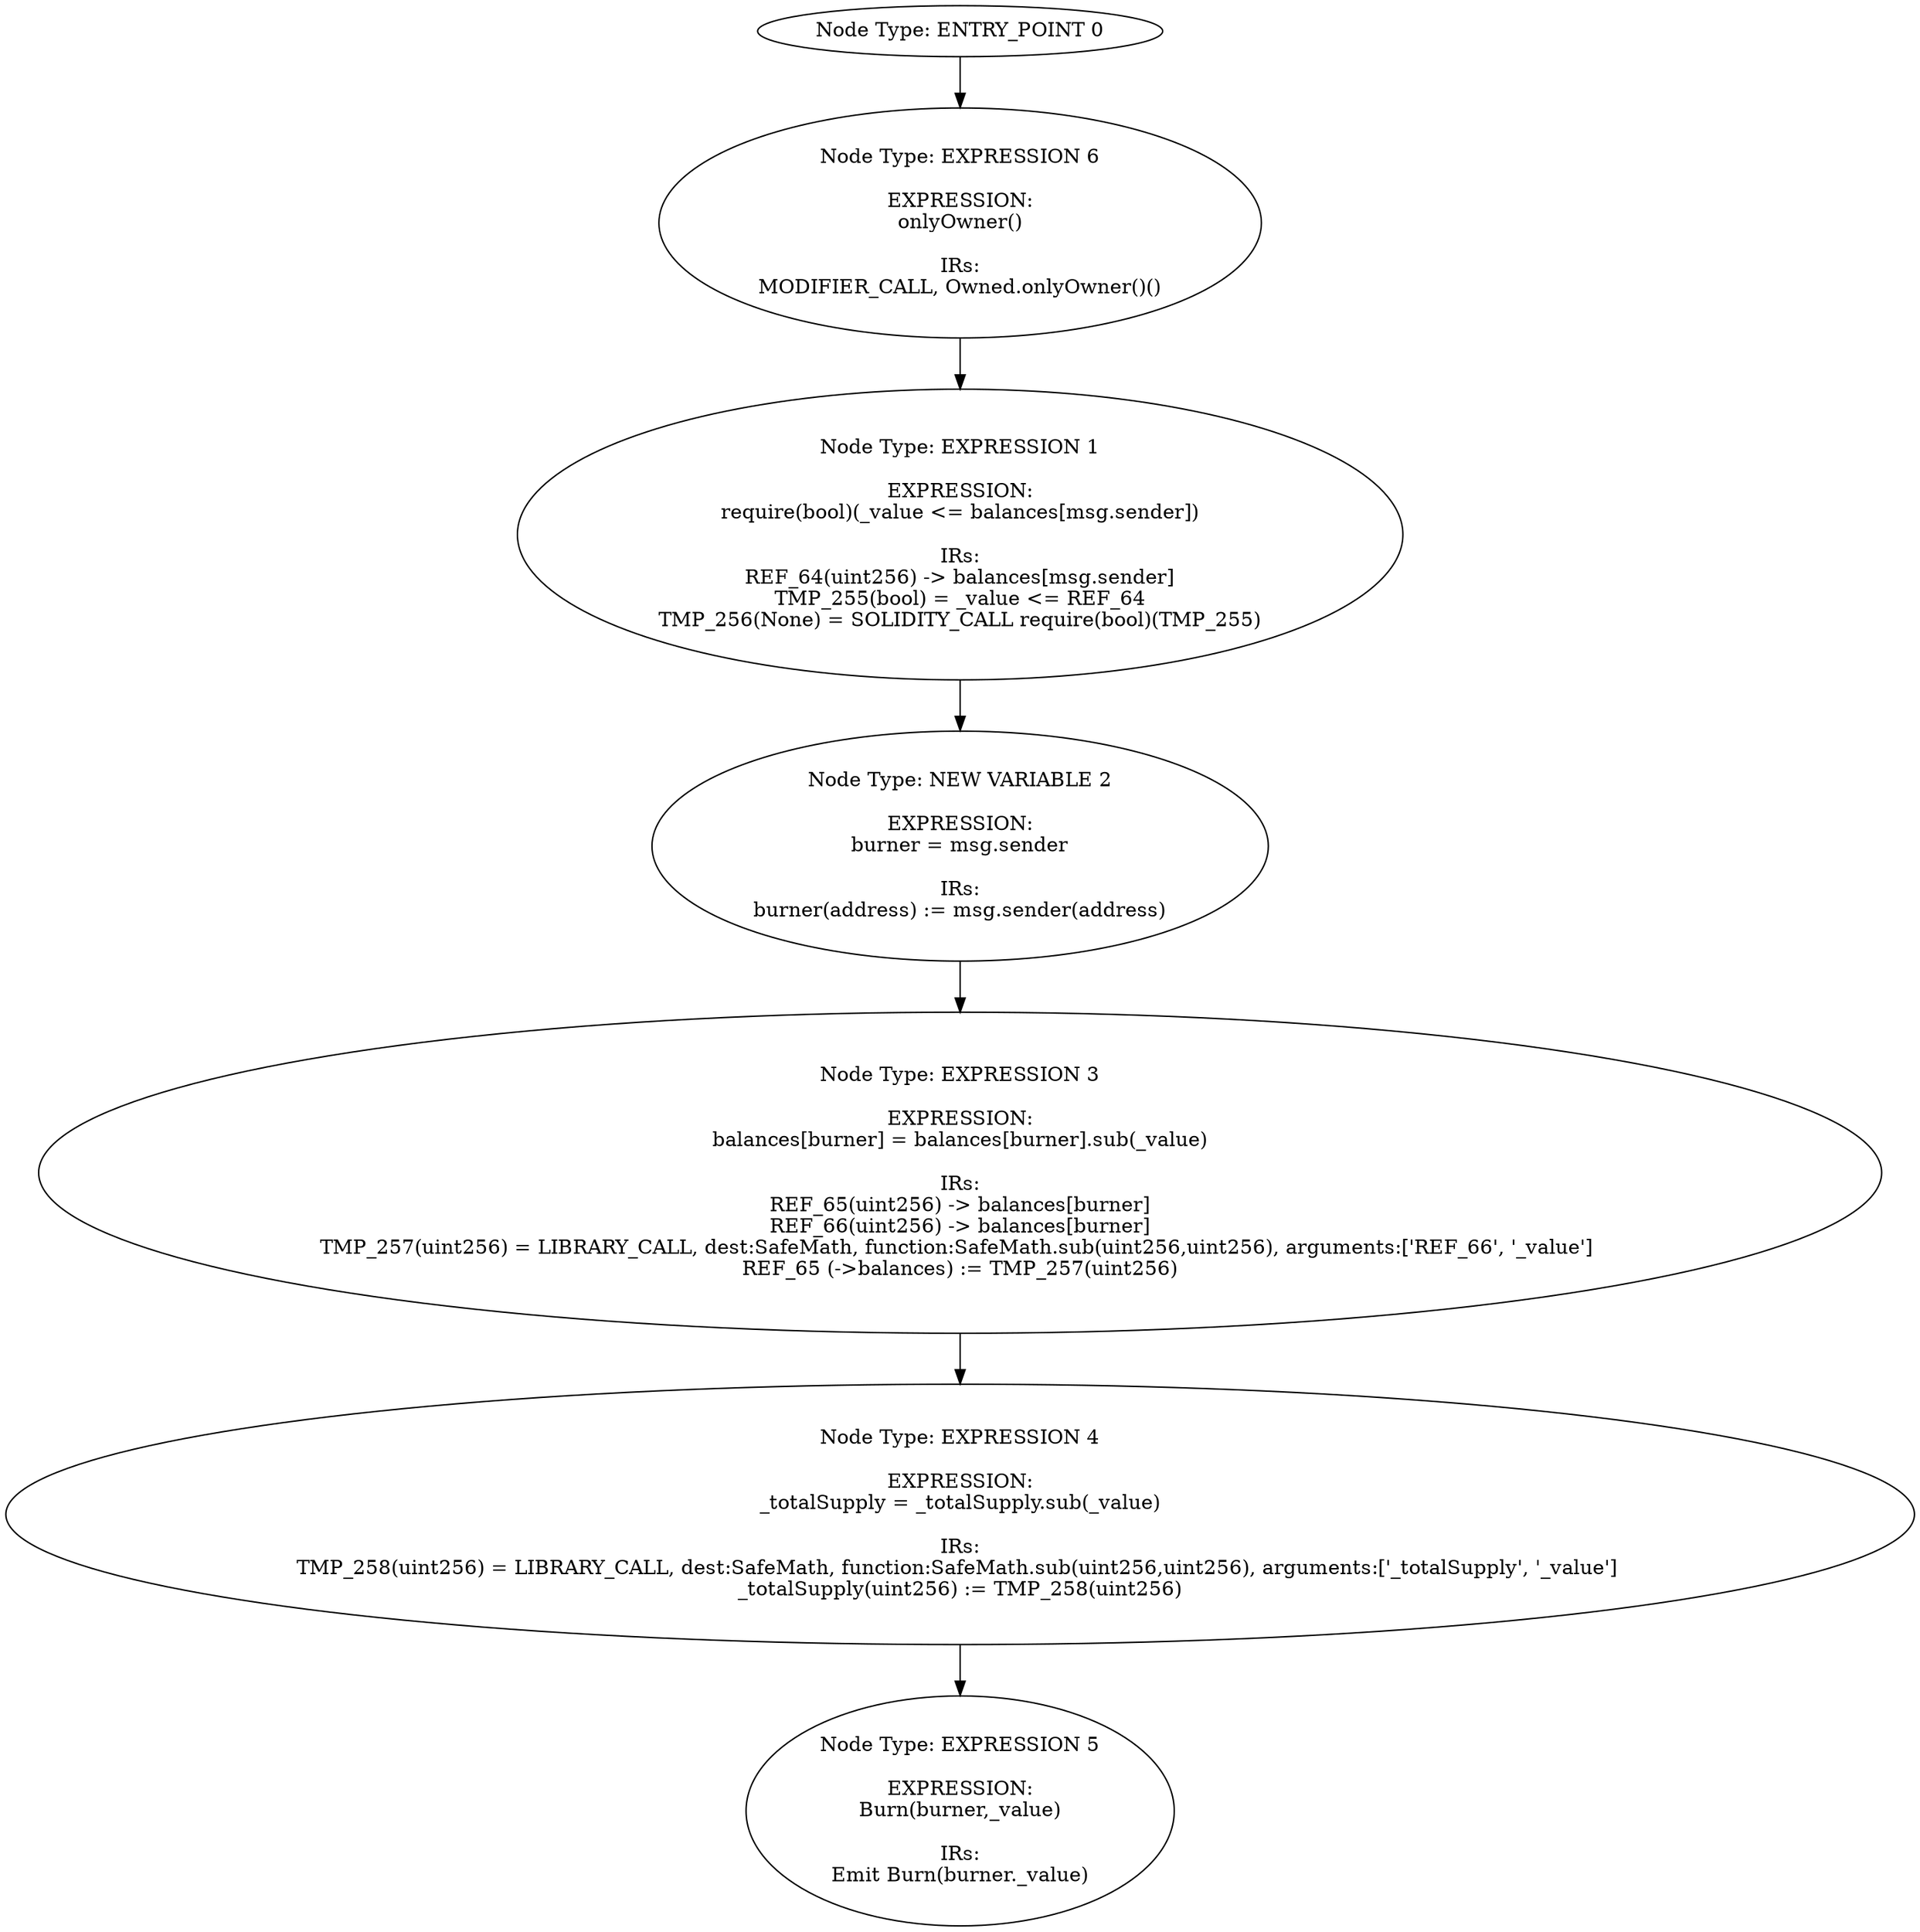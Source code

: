 digraph{
0[label="Node Type: ENTRY_POINT 0
"];
0->6;
1[label="Node Type: EXPRESSION 1

EXPRESSION:
require(bool)(_value <= balances[msg.sender])

IRs:
REF_64(uint256) -> balances[msg.sender]
TMP_255(bool) = _value <= REF_64
TMP_256(None) = SOLIDITY_CALL require(bool)(TMP_255)"];
1->2;
2[label="Node Type: NEW VARIABLE 2

EXPRESSION:
burner = msg.sender

IRs:
burner(address) := msg.sender(address)"];
2->3;
3[label="Node Type: EXPRESSION 3

EXPRESSION:
balances[burner] = balances[burner].sub(_value)

IRs:
REF_65(uint256) -> balances[burner]
REF_66(uint256) -> balances[burner]
TMP_257(uint256) = LIBRARY_CALL, dest:SafeMath, function:SafeMath.sub(uint256,uint256), arguments:['REF_66', '_value'] 
REF_65 (->balances) := TMP_257(uint256)"];
3->4;
4[label="Node Type: EXPRESSION 4

EXPRESSION:
_totalSupply = _totalSupply.sub(_value)

IRs:
TMP_258(uint256) = LIBRARY_CALL, dest:SafeMath, function:SafeMath.sub(uint256,uint256), arguments:['_totalSupply', '_value'] 
_totalSupply(uint256) := TMP_258(uint256)"];
4->5;
5[label="Node Type: EXPRESSION 5

EXPRESSION:
Burn(burner,_value)

IRs:
Emit Burn(burner._value)"];
6[label="Node Type: EXPRESSION 6

EXPRESSION:
onlyOwner()

IRs:
MODIFIER_CALL, Owned.onlyOwner()()"];
6->1;
}
